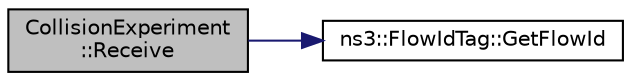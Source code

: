 digraph "CollisionExperiment::Receive"
{
 // LATEX_PDF_SIZE
  edge [fontname="Helvetica",fontsize="10",labelfontname="Helvetica",labelfontsize="10"];
  node [fontname="Helvetica",fontsize="10",shape=record];
  rankdir="LR";
  Node1 [label="CollisionExperiment\l::Receive",height=0.2,width=0.4,color="black", fillcolor="grey75", style="filled", fontcolor="black",tooltip="Receive function."];
  Node1 -> Node2 [color="midnightblue",fontsize="10",style="solid",fontname="Helvetica"];
  Node2 [label="ns3::FlowIdTag::GetFlowId",height=0.2,width=0.4,color="black", fillcolor="white", style="filled",URL="$classns3_1_1_flow_id_tag.html#a11d91c243a68a5f68e297a9aaa20fcd4",tooltip="Gets the flow id for the tag."];
}
